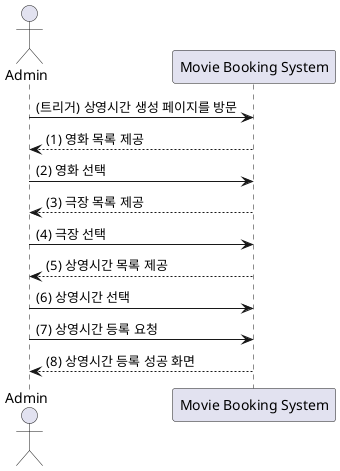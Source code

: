 @startuml

@startuml
actor Admin
participant "Movie Booking System" as mbs

Admin -> mbs: (트리거) 상영시간 생성 페이지를 방문
Admin <-- mbs: (1) 영화 목록 제공

Admin -> mbs: (2) 영화 선택
Admin <-- mbs: (3) 극장 목록 제공

Admin -> mbs: (4) 극장 선택
Admin <-- mbs: (5) 상영시간 목록 제공

Admin -> mbs: (6) 상영시간 선택

Admin -> mbs: (7) 상영시간 등록 요청
Admin <-- mbs: (8) 상영시간 등록 성공 화면

@enduml

@enduml